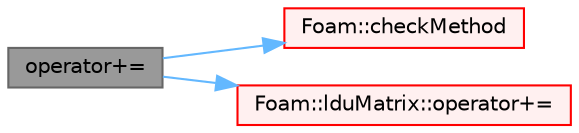 digraph "operator+="
{
 // LATEX_PDF_SIZE
  bgcolor="transparent";
  edge [fontname=Helvetica,fontsize=10,labelfontname=Helvetica,labelfontsize=10];
  node [fontname=Helvetica,fontsize=10,shape=box,height=0.2,width=0.4];
  rankdir="LR";
  Node1 [id="Node000001",label="operator+=",height=0.2,width=0.4,color="gray40", fillcolor="grey60", style="filled", fontcolor="black",tooltip=" "];
  Node1 -> Node2 [id="edge1_Node000001_Node000002",color="steelblue1",style="solid",tooltip=" "];
  Node2 [id="Node000002",label="Foam::checkMethod",height=0.2,width=0.4,color="red", fillcolor="#FFF0F0", style="filled",URL="$namespaceFoam.html#a012401e4818d0d6baf419e9c57729929",tooltip=" "];
  Node1 -> Node6 [id="edge2_Node000001_Node000006",color="steelblue1",style="solid",tooltip=" "];
  Node6 [id="Node000006",label="Foam::lduMatrix::operator+=",height=0.2,width=0.4,color="red", fillcolor="#FFF0F0", style="filled",URL="$classFoam_1_1lduMatrix.html#aba4577bbc1ccadb63a82720d75378b4a",tooltip=" "];
}
